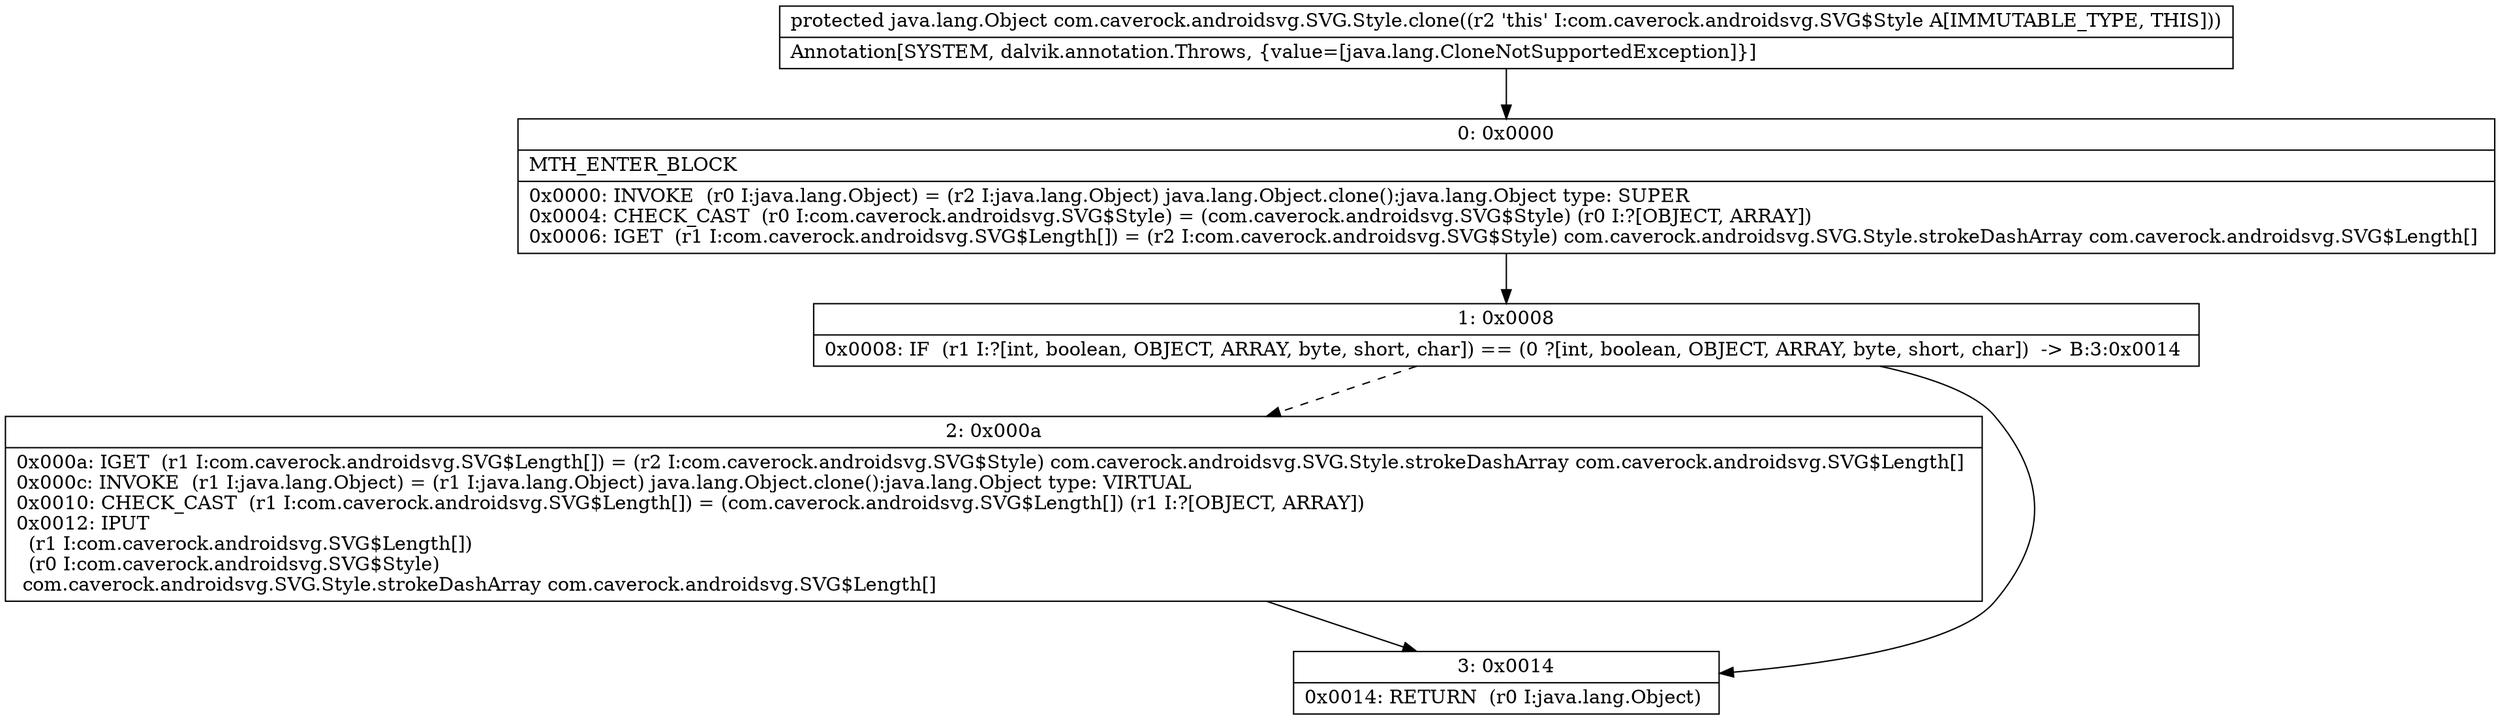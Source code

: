 digraph "CFG forcom.caverock.androidsvg.SVG.Style.clone()Ljava\/lang\/Object;" {
Node_0 [shape=record,label="{0\:\ 0x0000|MTH_ENTER_BLOCK\l|0x0000: INVOKE  (r0 I:java.lang.Object) = (r2 I:java.lang.Object) java.lang.Object.clone():java.lang.Object type: SUPER \l0x0004: CHECK_CAST  (r0 I:com.caverock.androidsvg.SVG$Style) = (com.caverock.androidsvg.SVG$Style) (r0 I:?[OBJECT, ARRAY]) \l0x0006: IGET  (r1 I:com.caverock.androidsvg.SVG$Length[]) = (r2 I:com.caverock.androidsvg.SVG$Style) com.caverock.androidsvg.SVG.Style.strokeDashArray com.caverock.androidsvg.SVG$Length[] \l}"];
Node_1 [shape=record,label="{1\:\ 0x0008|0x0008: IF  (r1 I:?[int, boolean, OBJECT, ARRAY, byte, short, char]) == (0 ?[int, boolean, OBJECT, ARRAY, byte, short, char])  \-\> B:3:0x0014 \l}"];
Node_2 [shape=record,label="{2\:\ 0x000a|0x000a: IGET  (r1 I:com.caverock.androidsvg.SVG$Length[]) = (r2 I:com.caverock.androidsvg.SVG$Style) com.caverock.androidsvg.SVG.Style.strokeDashArray com.caverock.androidsvg.SVG$Length[] \l0x000c: INVOKE  (r1 I:java.lang.Object) = (r1 I:java.lang.Object) java.lang.Object.clone():java.lang.Object type: VIRTUAL \l0x0010: CHECK_CAST  (r1 I:com.caverock.androidsvg.SVG$Length[]) = (com.caverock.androidsvg.SVG$Length[]) (r1 I:?[OBJECT, ARRAY]) \l0x0012: IPUT  \l  (r1 I:com.caverock.androidsvg.SVG$Length[])\l  (r0 I:com.caverock.androidsvg.SVG$Style)\l com.caverock.androidsvg.SVG.Style.strokeDashArray com.caverock.androidsvg.SVG$Length[] \l}"];
Node_3 [shape=record,label="{3\:\ 0x0014|0x0014: RETURN  (r0 I:java.lang.Object) \l}"];
MethodNode[shape=record,label="{protected java.lang.Object com.caverock.androidsvg.SVG.Style.clone((r2 'this' I:com.caverock.androidsvg.SVG$Style A[IMMUTABLE_TYPE, THIS]))  | Annotation[SYSTEM, dalvik.annotation.Throws, \{value=[java.lang.CloneNotSupportedException]\}]\l}"];
MethodNode -> Node_0;
Node_0 -> Node_1;
Node_1 -> Node_2[style=dashed];
Node_1 -> Node_3;
Node_2 -> Node_3;
}

